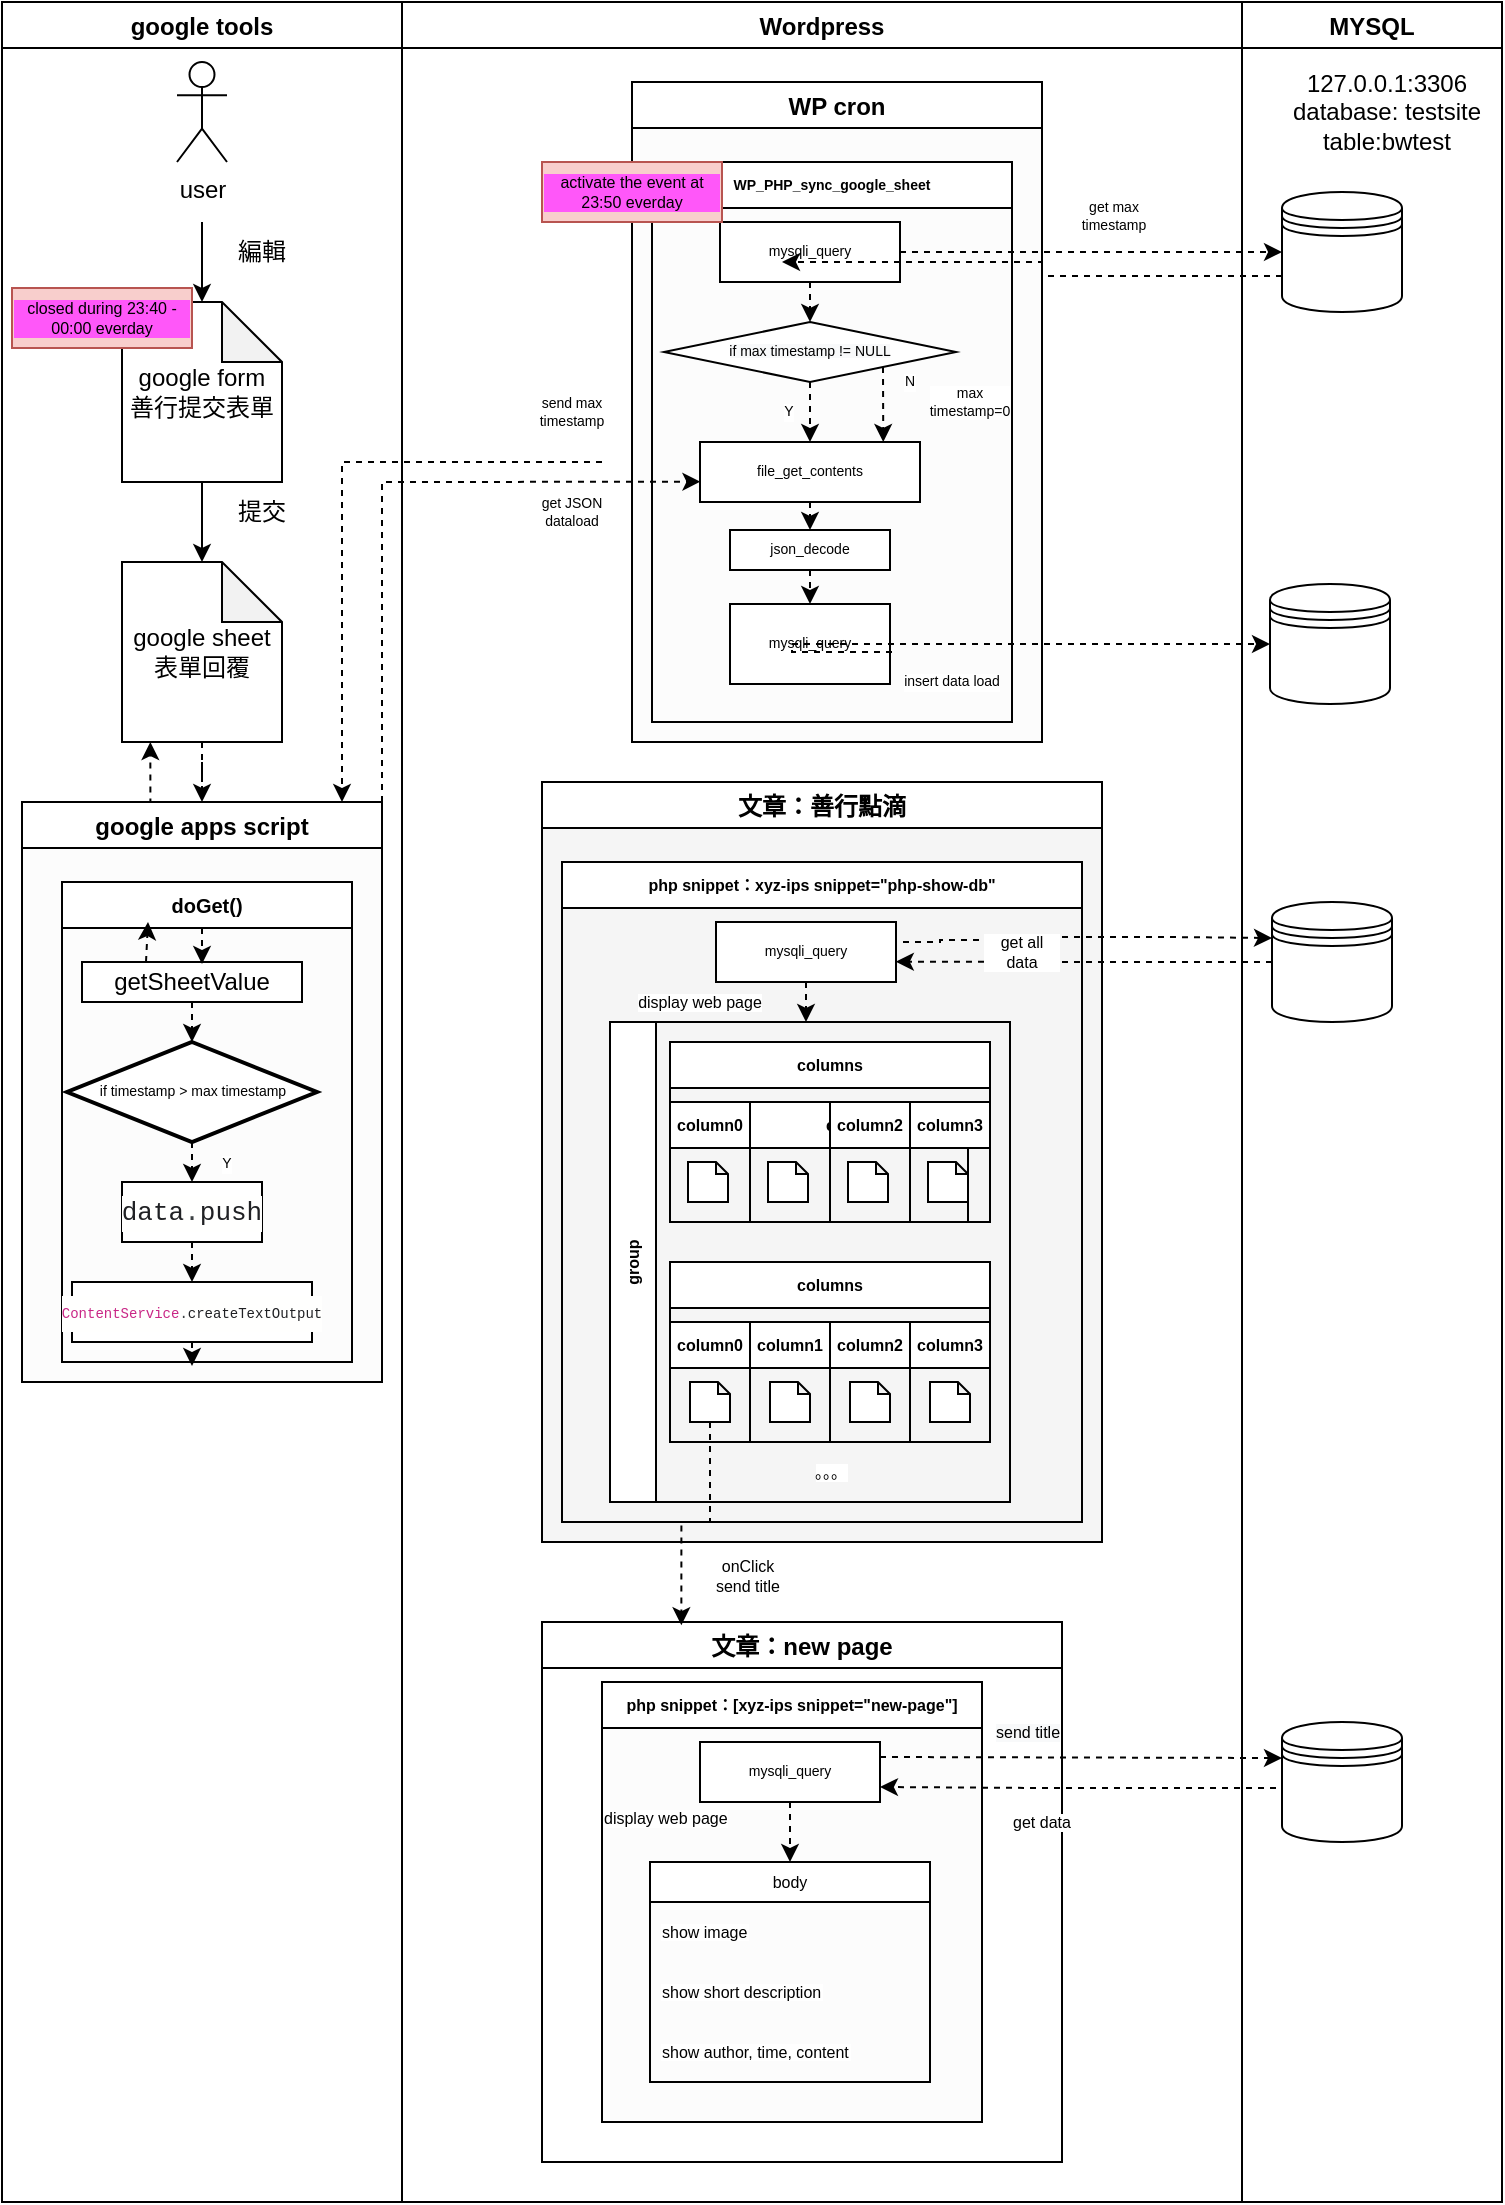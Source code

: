 <mxfile version="20.5.1" type="github">
  <diagram id="prtHgNgQTEPvFCAcTncT" name="Page-1">
    <mxGraphModel dx="1240" dy="746" grid="1" gridSize="10" guides="1" tooltips="1" connect="1" arrows="1" fold="1" page="1" pageScale="1" pageWidth="827" pageHeight="1169" math="0" shadow="0">
      <root>
        <mxCell id="0" />
        <mxCell id="1" parent="0" />
        <mxCell id="6KCu21m0NfsH39WnxG2K-9" value="google tools" style="swimlane;fillColor=none;swimlaneFillColor=none;" parent="1" vertex="1">
          <mxGeometry x="39" y="35" width="200" height="1100" as="geometry" />
        </mxCell>
        <mxCell id="6KCu21m0NfsH39WnxG2K-14" value="user" style="shape=umlActor;verticalLabelPosition=bottom;verticalAlign=top;html=1;outlineConnect=0;" parent="6KCu21m0NfsH39WnxG2K-9" vertex="1">
          <mxGeometry x="87.5" y="30" width="25" height="50" as="geometry" />
        </mxCell>
        <mxCell id="6KCu21m0NfsH39WnxG2K-18" value="google form&lt;br&gt;善行提交表單" style="shape=note;whiteSpace=wrap;html=1;backgroundOutline=1;darkOpacity=0.05;" parent="6KCu21m0NfsH39WnxG2K-9" vertex="1">
          <mxGeometry x="60" y="150" width="80" height="90" as="geometry" />
        </mxCell>
        <mxCell id="6KCu21m0NfsH39WnxG2K-17" value="編輯" style="text;html=1;strokeColor=none;fillColor=none;align=center;verticalAlign=middle;whiteSpace=wrap;rounded=0;" parent="6KCu21m0NfsH39WnxG2K-9" vertex="1">
          <mxGeometry x="100" y="110" width="60" height="30" as="geometry" />
        </mxCell>
        <mxCell id="6KCu21m0NfsH39WnxG2K-20" value="" style="endArrow=classic;html=1;rounded=0;exitX=0.5;exitY=1;exitDx=0;exitDy=0;exitPerimeter=0;" parent="6KCu21m0NfsH39WnxG2K-9" source="6KCu21m0NfsH39WnxG2K-18" edge="1">
          <mxGeometry width="50" height="50" relative="1" as="geometry">
            <mxPoint x="70" y="250" as="sourcePoint" />
            <mxPoint x="100" y="280" as="targetPoint" />
          </mxGeometry>
        </mxCell>
        <mxCell id="6KCu21m0NfsH39WnxG2K-75" style="edgeStyle=orthogonalEdgeStyle;rounded=0;orthogonalLoop=1;jettySize=auto;html=1;exitX=0.5;exitY=1;exitDx=0;exitDy=0;exitPerimeter=0;dashed=1;fontSize=7;" parent="6KCu21m0NfsH39WnxG2K-9" source="6KCu21m0NfsH39WnxG2K-21" target="6KCu21m0NfsH39WnxG2K-23" edge="1">
          <mxGeometry relative="1" as="geometry" />
        </mxCell>
        <mxCell id="6KCu21m0NfsH39WnxG2K-21" value="google sheet&lt;br&gt;表單回覆" style="shape=note;whiteSpace=wrap;html=1;backgroundOutline=1;darkOpacity=0.05;" parent="6KCu21m0NfsH39WnxG2K-9" vertex="1">
          <mxGeometry x="60" y="280" width="80" height="90" as="geometry" />
        </mxCell>
        <mxCell id="6KCu21m0NfsH39WnxG2K-22" value="提交" style="text;html=1;strokeColor=none;fillColor=none;align=center;verticalAlign=middle;whiteSpace=wrap;rounded=0;" parent="6KCu21m0NfsH39WnxG2K-9" vertex="1">
          <mxGeometry x="100" y="240" width="60" height="30" as="geometry" />
        </mxCell>
        <mxCell id="6KCu21m0NfsH39WnxG2K-76" style="edgeStyle=orthogonalEdgeStyle;rounded=0;orthogonalLoop=1;jettySize=auto;html=1;exitX=0.25;exitY=0;exitDx=0;exitDy=0;entryX=0.177;entryY=1;entryDx=0;entryDy=0;entryPerimeter=0;dashed=1;fontSize=7;" parent="6KCu21m0NfsH39WnxG2K-9" source="6KCu21m0NfsH39WnxG2K-23" target="6KCu21m0NfsH39WnxG2K-21" edge="1">
          <mxGeometry relative="1" as="geometry" />
        </mxCell>
        <mxCell id="6KCu21m0NfsH39WnxG2K-23" value="google apps script" style="swimlane;swimlaneFillColor=#FCFCFC;" parent="6KCu21m0NfsH39WnxG2K-9" vertex="1">
          <mxGeometry x="10" y="400" width="180" height="290" as="geometry" />
        </mxCell>
        <mxCell id="6KCu21m0NfsH39WnxG2K-67" value="doGet()" style="swimlane;fontSize=10;" parent="6KCu21m0NfsH39WnxG2K-9" vertex="1">
          <mxGeometry x="30" y="440" width="145" height="240" as="geometry" />
        </mxCell>
        <mxCell id="6KCu21m0NfsH39WnxG2K-96" style="edgeStyle=orthogonalEdgeStyle;rounded=0;orthogonalLoop=1;jettySize=auto;html=1;exitX=0.5;exitY=1;exitDx=0;exitDy=0;entryX=0.5;entryY=0;entryDx=0;entryDy=0;entryPerimeter=0;dashed=1;labelBackgroundColor=#99FFFF;labelBorderColor=#99FFFF;fontSize=7;" parent="6KCu21m0NfsH39WnxG2K-67" source="6KCu21m0NfsH39WnxG2K-69" target="6KCu21m0NfsH39WnxG2K-94" edge="1">
          <mxGeometry relative="1" as="geometry" />
        </mxCell>
        <mxCell id="6KCu21m0NfsH39WnxG2K-69" value="&lt;span style=&quot;color: rgb(0, 0, 0); font-family: Helvetica; font-size: 12px; font-style: normal; font-variant-ligatures: normal; font-variant-caps: normal; font-weight: 400; letter-spacing: normal; orphans: 2; text-align: center; text-indent: 0px; text-transform: none; widows: 2; word-spacing: 0px; -webkit-text-stroke-width: 0px; text-decoration-thickness: initial; text-decoration-style: initial; text-decoration-color: initial; float: none; display: inline !important;&quot;&gt;getSheetValue&lt;/span&gt;" style="rounded=0;whiteSpace=wrap;html=1;fontSize=7;labelBackgroundColor=default;" parent="6KCu21m0NfsH39WnxG2K-67" vertex="1">
          <mxGeometry x="10" y="40" width="110" height="20" as="geometry" />
        </mxCell>
        <mxCell id="6KCu21m0NfsH39WnxG2K-70" style="edgeStyle=orthogonalEdgeStyle;rounded=0;orthogonalLoop=1;jettySize=auto;html=1;exitX=0.5;exitY=1;exitDx=0;exitDy=0;entryX=0.5;entryY=0;entryDx=0;entryDy=0;dashed=1;fontSize=7;" parent="6KCu21m0NfsH39WnxG2K-67" source="6KCu21m0NfsH39WnxG2K-71" target="6KCu21m0NfsH39WnxG2K-72" edge="1">
          <mxGeometry relative="1" as="geometry" />
        </mxCell>
        <mxCell id="6KCu21m0NfsH39WnxG2K-71" value="&lt;div style=&quot;color: rgb(60, 64, 67); background-color: rgb(255, 255, 254); font-family: &amp;quot;Roboto Mono&amp;quot;, Consolas, &amp;quot;Courier New&amp;quot;, monospace; font-size: 13px; line-height: 18px;&quot;&gt;&lt;span style=&quot;color: #202124;&quot;&gt;data&lt;/span&gt;.&lt;span style=&quot;color: #202124;&quot;&gt;push&lt;/span&gt;&lt;/div&gt;" style="rounded=0;whiteSpace=wrap;html=1;fontSize=7;" parent="6KCu21m0NfsH39WnxG2K-67" vertex="1">
          <mxGeometry x="30" y="150" width="70" height="30" as="geometry" />
        </mxCell>
        <mxCell id="6KCu21m0NfsH39WnxG2K-72" value="&lt;div style=&quot;color: rgb(60, 64, 67); background-color: rgb(255, 255, 254); font-family: &amp;quot;Roboto Mono&amp;quot;, Consolas, &amp;quot;Courier New&amp;quot;, monospace; font-size: 7px; line-height: 18px;&quot;&gt;&lt;span style=&quot;color: rgb(201, 39, 134); font-size: 7px;&quot;&gt;ContentService&lt;/span&gt;.&lt;span style=&quot;color: rgb(32, 33, 36); font-size: 7px;&quot;&gt;createTextOutput&lt;/span&gt;&lt;/div&gt;" style="rounded=0;whiteSpace=wrap;html=1;fontSize=4;align=center;" parent="6KCu21m0NfsH39WnxG2K-67" vertex="1">
          <mxGeometry x="5" y="200" width="120" height="30" as="geometry" />
        </mxCell>
        <mxCell id="6KCu21m0NfsH39WnxG2K-89" value="" style="endArrow=classic;html=1;rounded=0;dashed=1;labelBackgroundColor=#99FFFF;labelBorderColor=#99FFFF;fontSize=7;" parent="6KCu21m0NfsH39WnxG2K-67" edge="1">
          <mxGeometry width="50" height="50" relative="1" as="geometry">
            <mxPoint x="42" y="40" as="sourcePoint" />
            <mxPoint x="43" y="20" as="targetPoint" />
          </mxGeometry>
        </mxCell>
        <mxCell id="6KCu21m0NfsH39WnxG2K-95" style="edgeStyle=orthogonalEdgeStyle;rounded=0;orthogonalLoop=1;jettySize=auto;html=1;exitX=0.5;exitY=1;exitDx=0;exitDy=0;exitPerimeter=0;entryX=0.5;entryY=0;entryDx=0;entryDy=0;dashed=1;labelBackgroundColor=#99FFFF;labelBorderColor=#99FFFF;fontSize=7;" parent="6KCu21m0NfsH39WnxG2K-67" source="6KCu21m0NfsH39WnxG2K-94" target="6KCu21m0NfsH39WnxG2K-71" edge="1">
          <mxGeometry relative="1" as="geometry" />
        </mxCell>
        <mxCell id="6KCu21m0NfsH39WnxG2K-94" value="&lt;span style=&quot;background-color: rgb(255, 255, 255);&quot;&gt;if timestamp &amp;gt; max timestamp&lt;/span&gt;" style="strokeWidth=2;html=1;shape=mxgraph.flowchart.decision;whiteSpace=wrap;labelBackgroundColor=none;labelBorderColor=none;fontSize=7;" parent="6KCu21m0NfsH39WnxG2K-67" vertex="1">
          <mxGeometry x="2.5" y="80" width="125" height="50" as="geometry" />
        </mxCell>
        <mxCell id="6KCu21m0NfsH39WnxG2K-97" value="Y" style="text;html=1;strokeColor=none;fillColor=none;align=center;verticalAlign=middle;whiteSpace=wrap;rounded=0;labelBackgroundColor=#FFFFFF;labelBorderColor=none;fontSize=7;" parent="6KCu21m0NfsH39WnxG2K-67" vertex="1">
          <mxGeometry x="69" y="136" width="27" height="10" as="geometry" />
        </mxCell>
        <mxCell id="6KCu21m0NfsH39WnxG2K-217" value="closed during 23:40 - 00:00 everday" style="text;html=1;strokeColor=#b85450;fillColor=#f8cecc;align=center;verticalAlign=middle;whiteSpace=wrap;rounded=0;labelBackgroundColor=#FF57F9;labelBorderColor=none;fontSize=8;" parent="6KCu21m0NfsH39WnxG2K-9" vertex="1">
          <mxGeometry x="5" y="143" width="90" height="30" as="geometry" />
        </mxCell>
        <mxCell id="6KCu21m0NfsH39WnxG2K-11" value="Wordpress" style="swimlane;swimlaneFillColor=none;fillColor=default;" parent="1" vertex="1">
          <mxGeometry x="239" y="35" width="420" height="1100" as="geometry" />
        </mxCell>
        <mxCell id="Af1cTzgPKv_NFU-ac4rc-2" value="文章：new page" style="swimlane;labelBackgroundColor=none;labelBorderColor=none;strokeColor=default;fontSize=12;fillColor=default;startSize=23;" vertex="1" parent="6KCu21m0NfsH39WnxG2K-11">
          <mxGeometry x="70" y="810" width="260" height="270" as="geometry" />
        </mxCell>
        <mxCell id="6KCu21m0NfsH39WnxG2K-36" value="WP cron" style="swimlane;swimlaneFillColor=#FCFCFC;" parent="6KCu21m0NfsH39WnxG2K-11" vertex="1">
          <mxGeometry x="115" y="40" width="205" height="330" as="geometry" />
        </mxCell>
        <mxCell id="6KCu21m0NfsH39WnxG2K-41" value="WP_PHP_sync_google_sheet" style="swimlane;fontSize=7;" parent="6KCu21m0NfsH39WnxG2K-36" vertex="1">
          <mxGeometry x="10" y="40" width="180" height="280" as="geometry" />
        </mxCell>
        <mxCell id="6KCu21m0NfsH39WnxG2K-140" style="edgeStyle=orthogonalEdgeStyle;rounded=0;orthogonalLoop=1;jettySize=auto;html=1;exitX=0.5;exitY=1;exitDx=0;exitDy=0;entryX=0.5;entryY=0;entryDx=0;entryDy=0;dashed=1;labelBackgroundColor=#99FFFF;labelBorderColor=#99FFFF;fontSize=7;" parent="6KCu21m0NfsH39WnxG2K-41" source="6KCu21m0NfsH39WnxG2K-84" target="6KCu21m0NfsH39WnxG2K-117" edge="1">
          <mxGeometry relative="1" as="geometry" />
        </mxCell>
        <mxCell id="6KCu21m0NfsH39WnxG2K-84" value="&lt;span style=&quot;font-size: 7px;&quot;&gt;mysqli_query&lt;/span&gt;" style="rounded=0;whiteSpace=wrap;html=1;fontSize=7;" parent="6KCu21m0NfsH39WnxG2K-41" vertex="1">
          <mxGeometry x="34" y="30" width="90" height="30" as="geometry" />
        </mxCell>
        <mxCell id="6KCu21m0NfsH39WnxG2K-144" style="edgeStyle=orthogonalEdgeStyle;rounded=0;orthogonalLoop=1;jettySize=auto;html=1;exitX=0.5;exitY=1;exitDx=0;exitDy=0;entryX=0.5;entryY=0;entryDx=0;entryDy=0;dashed=1;labelBackgroundColor=#99FFFF;labelBorderColor=#99FFFF;fontSize=7;" parent="6KCu21m0NfsH39WnxG2K-41" source="6KCu21m0NfsH39WnxG2K-85" target="6KCu21m0NfsH39WnxG2K-106" edge="1">
          <mxGeometry relative="1" as="geometry" />
        </mxCell>
        <mxCell id="6KCu21m0NfsH39WnxG2K-85" value="&lt;span style=&quot;font-size: 7px;&quot;&gt;file_get_contents&lt;/span&gt;" style="rounded=0;whiteSpace=wrap;html=1;fontSize=7;" parent="6KCu21m0NfsH39WnxG2K-41" vertex="1">
          <mxGeometry x="24" y="140" width="110" height="30" as="geometry" />
        </mxCell>
        <mxCell id="6KCu21m0NfsH39WnxG2K-138" style="edgeStyle=orthogonalEdgeStyle;rounded=0;orthogonalLoop=1;jettySize=auto;html=1;exitX=0.5;exitY=1;exitDx=0;exitDy=0;entryX=0.5;entryY=0;entryDx=0;entryDy=0;dashed=1;labelBackgroundColor=#99FFFF;labelBorderColor=#99FFFF;fontSize=7;" parent="6KCu21m0NfsH39WnxG2K-41" source="6KCu21m0NfsH39WnxG2K-106" target="6KCu21m0NfsH39WnxG2K-108" edge="1">
          <mxGeometry relative="1" as="geometry" />
        </mxCell>
        <mxCell id="6KCu21m0NfsH39WnxG2K-106" value="json_decode" style="rounded=0;whiteSpace=wrap;html=1;labelBackgroundColor=#FFFFFF;labelBorderColor=none;fontSize=7;" parent="6KCu21m0NfsH39WnxG2K-41" vertex="1">
          <mxGeometry x="39" y="184" width="80" height="20" as="geometry" />
        </mxCell>
        <mxCell id="6KCu21m0NfsH39WnxG2K-108" value="mysqli_query" style="rounded=0;whiteSpace=wrap;html=1;labelBackgroundColor=#FFFFFF;labelBorderColor=none;fontSize=7;" parent="6KCu21m0NfsH39WnxG2K-41" vertex="1">
          <mxGeometry x="39" y="221" width="80" height="40" as="geometry" />
        </mxCell>
        <mxCell id="6KCu21m0NfsH39WnxG2K-123" style="edgeStyle=orthogonalEdgeStyle;rounded=0;orthogonalLoop=1;jettySize=auto;html=1;exitX=0.5;exitY=1;exitDx=0;exitDy=0;entryX=0.5;entryY=0;entryDx=0;entryDy=0;dashed=1;labelBackgroundColor=#99FFFF;labelBorderColor=#99FFFF;fontSize=7;" parent="6KCu21m0NfsH39WnxG2K-41" source="6KCu21m0NfsH39WnxG2K-117" target="6KCu21m0NfsH39WnxG2K-85" edge="1">
          <mxGeometry relative="1" as="geometry" />
        </mxCell>
        <mxCell id="6KCu21m0NfsH39WnxG2K-125" style="edgeStyle=orthogonalEdgeStyle;rounded=0;orthogonalLoop=1;jettySize=auto;html=1;exitX=1;exitY=1;exitDx=0;exitDy=0;entryX=0.833;entryY=0;entryDx=0;entryDy=0;entryPerimeter=0;dashed=1;labelBackgroundColor=#99FFFF;labelBorderColor=#99FFFF;fontSize=7;" parent="6KCu21m0NfsH39WnxG2K-41" source="6KCu21m0NfsH39WnxG2K-117" target="6KCu21m0NfsH39WnxG2K-85" edge="1">
          <mxGeometry relative="1" as="geometry" />
        </mxCell>
        <mxCell id="6KCu21m0NfsH39WnxG2K-117" value="&lt;span style=&quot;background-color: rgb(248, 249, 250);&quot;&gt;if max timestamp != NULL&lt;/span&gt;" style="rhombus;whiteSpace=wrap;html=1;labelBackgroundColor=#FFFFFF;labelBorderColor=none;fontSize=7;" parent="6KCu21m0NfsH39WnxG2K-41" vertex="1">
          <mxGeometry x="6" y="80" width="146" height="30" as="geometry" />
        </mxCell>
        <mxCell id="6KCu21m0NfsH39WnxG2K-124" value="Y" style="text;html=1;strokeColor=none;fillColor=none;align=center;verticalAlign=middle;whiteSpace=wrap;rounded=0;labelBackgroundColor=#FFFFFF;labelBorderColor=none;fontSize=7;" parent="6KCu21m0NfsH39WnxG2K-41" vertex="1">
          <mxGeometry x="50" y="120" width="37" height="10" as="geometry" />
        </mxCell>
        <mxCell id="6KCu21m0NfsH39WnxG2K-127" value="max timestamp=0" style="text;html=1;strokeColor=none;fillColor=none;align=center;verticalAlign=middle;whiteSpace=wrap;rounded=0;labelBackgroundColor=#FFFFFF;labelBorderColor=none;fontSize=7;" parent="6KCu21m0NfsH39WnxG2K-41" vertex="1">
          <mxGeometry x="144" y="120" width="30" as="geometry" />
        </mxCell>
        <mxCell id="6KCu21m0NfsH39WnxG2K-137" value="insert data load" style="text;html=1;strokeColor=none;fillColor=none;align=center;verticalAlign=middle;whiteSpace=wrap;rounded=0;labelBackgroundColor=#FFFFFF;labelBorderColor=none;fontSize=7;" parent="6KCu21m0NfsH39WnxG2K-41" vertex="1">
          <mxGeometry x="120" y="245" width="60" height="30" as="geometry" />
        </mxCell>
        <mxCell id="6KCu21m0NfsH39WnxG2K-93" value="send max timestamp" style="text;html=1;strokeColor=none;fillColor=none;align=center;verticalAlign=middle;whiteSpace=wrap;rounded=0;labelBackgroundColor=none;labelBorderColor=none;fontSize=7;" parent="6KCu21m0NfsH39WnxG2K-11" vertex="1">
          <mxGeometry x="55" y="190" width="60" height="30" as="geometry" />
        </mxCell>
        <mxCell id="6KCu21m0NfsH39WnxG2K-105" value="get JSON dataload" style="text;html=1;strokeColor=none;fillColor=none;align=center;verticalAlign=middle;whiteSpace=wrap;rounded=0;labelBackgroundColor=none;labelBorderColor=none;fontSize=7;" parent="6KCu21m0NfsH39WnxG2K-11" vertex="1">
          <mxGeometry x="55" y="240" width="60" height="30" as="geometry" />
        </mxCell>
        <mxCell id="6KCu21m0NfsH39WnxG2K-116" value="get max timestamp" style="text;html=1;strokeColor=none;fillColor=none;align=center;verticalAlign=middle;whiteSpace=wrap;rounded=0;labelBackgroundColor=#FFFFFF;labelBorderColor=none;fontSize=7;" parent="6KCu21m0NfsH39WnxG2K-11" vertex="1">
          <mxGeometry x="326" y="92" width="60" height="30" as="geometry" />
        </mxCell>
        <mxCell id="6KCu21m0NfsH39WnxG2K-92" value="" style="endArrow=classic;html=1;rounded=0;dashed=1;labelBackgroundColor=#99FFFF;labelBorderColor=#99FFFF;fontSize=7;entryX=0.002;entryY=0.662;entryDx=0;entryDy=0;entryPerimeter=0;" parent="6KCu21m0NfsH39WnxG2K-11" target="6KCu21m0NfsH39WnxG2K-85" edge="1">
          <mxGeometry width="50" height="50" relative="1" as="geometry">
            <mxPoint x="-10" y="400" as="sourcePoint" />
            <mxPoint x="98" y="280" as="targetPoint" />
            <Array as="points">
              <mxPoint x="-10" y="240" />
            </Array>
          </mxGeometry>
        </mxCell>
        <mxCell id="6KCu21m0NfsH39WnxG2K-145" value="文章：善行點滴" style="swimlane;labelBackgroundColor=#FFFFFF;labelBorderColor=none;fontSize=12;swimlaneFillColor=#F5F5F5;" parent="6KCu21m0NfsH39WnxG2K-11" vertex="1">
          <mxGeometry x="70" y="390" width="280" height="380" as="geometry" />
        </mxCell>
        <mxCell id="6KCu21m0NfsH39WnxG2K-146" value="php snippet：xyz-ips snippet=&quot;php-show-db&quot;" style="swimlane;labelBackgroundColor=#FFFFFF;labelBorderColor=none;fontSize=8;" parent="6KCu21m0NfsH39WnxG2K-145" vertex="1">
          <mxGeometry x="10" y="40" width="260" height="330" as="geometry" />
        </mxCell>
        <mxCell id="6KCu21m0NfsH39WnxG2K-196" value="" style="edgeStyle=orthogonalEdgeStyle;rounded=0;orthogonalLoop=1;jettySize=auto;html=1;dashed=1;labelBackgroundColor=#99FFFF;labelBorderColor=#99FFFF;fontSize=8;" parent="6KCu21m0NfsH39WnxG2K-146" source="6KCu21m0NfsH39WnxG2K-148" edge="1">
          <mxGeometry relative="1" as="geometry">
            <mxPoint x="122" y="80" as="targetPoint" />
          </mxGeometry>
        </mxCell>
        <mxCell id="6KCu21m0NfsH39WnxG2K-148" value="&lt;span style=&quot;font-size: 7px;&quot;&gt;mysqli_query&lt;/span&gt;" style="rounded=0;whiteSpace=wrap;html=1;fontSize=7;" parent="6KCu21m0NfsH39WnxG2K-146" vertex="1">
          <mxGeometry x="77" y="30" width="90" height="30" as="geometry" />
        </mxCell>
        <mxCell id="6KCu21m0NfsH39WnxG2K-161" value="column0" style="swimlane;labelBackgroundColor=#FFFFFF;labelBorderColor=none;fontSize=8;" parent="6KCu21m0NfsH39WnxG2K-146" vertex="1">
          <mxGeometry x="54" y="120" width="40" height="60" as="geometry" />
        </mxCell>
        <mxCell id="6KCu21m0NfsH39WnxG2K-165" value="columns" style="swimlane;labelBackgroundColor=#FFFFFF;labelBorderColor=none;fontSize=8;" parent="6KCu21m0NfsH39WnxG2K-146" vertex="1">
          <mxGeometry x="54" y="90" width="160" height="90" as="geometry" />
        </mxCell>
        <mxCell id="6KCu21m0NfsH39WnxG2K-174" value="group" style="swimlane;horizontal=0;labelBackgroundColor=#FFFFFF;labelBorderColor=none;fontSize=8;" parent="6KCu21m0NfsH39WnxG2K-146" vertex="1">
          <mxGeometry x="24" y="80" width="200" height="240" as="geometry" />
        </mxCell>
        <mxCell id="6KCu21m0NfsH39WnxG2K-175" value="。。。" style="text;html=1;strokeColor=none;fillColor=none;align=center;verticalAlign=middle;whiteSpace=wrap;rounded=0;labelBackgroundColor=#FFFFFF;labelBorderColor=none;fontSize=8;" parent="6KCu21m0NfsH39WnxG2K-174" vertex="1">
          <mxGeometry x="87.5" y="210" width="45" height="30" as="geometry" />
        </mxCell>
        <mxCell id="6KCu21m0NfsH39WnxG2K-162" value="column1" style="swimlane;labelBackgroundColor=#FFFFFF;labelBorderColor=none;fontSize=8;" parent="6KCu21m0NfsH39WnxG2K-174" vertex="1">
          <mxGeometry x="70" y="40" width="109" height="60" as="geometry" />
        </mxCell>
        <mxCell id="6KCu21m0NfsH39WnxG2K-191" value="" style="shape=note;whiteSpace=wrap;html=1;backgroundOutline=1;darkOpacity=0.05;labelBackgroundColor=#FFFFFF;labelBorderColor=none;fontSize=8;size=6;" parent="6KCu21m0NfsH39WnxG2K-162" vertex="1">
          <mxGeometry x="-31" y="30" width="20" height="20" as="geometry" />
        </mxCell>
        <mxCell id="6KCu21m0NfsH39WnxG2K-192" value="" style="shape=note;whiteSpace=wrap;html=1;backgroundOutline=1;darkOpacity=0.05;labelBackgroundColor=#FFFFFF;labelBorderColor=none;fontSize=8;size=6;" parent="6KCu21m0NfsH39WnxG2K-162" vertex="1">
          <mxGeometry x="9" y="30" width="20" height="20" as="geometry" />
        </mxCell>
        <mxCell id="6KCu21m0NfsH39WnxG2K-193" value="" style="shape=note;whiteSpace=wrap;html=1;backgroundOutline=1;darkOpacity=0.05;labelBackgroundColor=#FFFFFF;labelBorderColor=none;fontSize=8;size=6;" parent="6KCu21m0NfsH39WnxG2K-162" vertex="1">
          <mxGeometry x="49" y="30" width="20" height="20" as="geometry" />
        </mxCell>
        <mxCell id="6KCu21m0NfsH39WnxG2K-194" value="" style="shape=note;whiteSpace=wrap;html=1;backgroundOutline=1;darkOpacity=0.05;labelBackgroundColor=#FFFFFF;labelBorderColor=none;fontSize=8;size=6;" parent="6KCu21m0NfsH39WnxG2K-162" vertex="1">
          <mxGeometry x="89" y="30" width="20" height="20" as="geometry" />
        </mxCell>
        <mxCell id="6KCu21m0NfsH39WnxG2K-163" value="column2" style="swimlane;labelBackgroundColor=#FFFFFF;labelBorderColor=none;fontSize=8;" parent="6KCu21m0NfsH39WnxG2K-174" vertex="1">
          <mxGeometry x="110" y="40" width="40" height="60" as="geometry" />
        </mxCell>
        <mxCell id="6KCu21m0NfsH39WnxG2K-164" value="column3" style="swimlane;labelBackgroundColor=#FFFFFF;labelBorderColor=none;fontSize=8;" parent="6KCu21m0NfsH39WnxG2K-174" vertex="1">
          <mxGeometry x="150" y="40" width="40" height="60" as="geometry" />
        </mxCell>
        <mxCell id="6KCu21m0NfsH39WnxG2K-176" value="column0" style="swimlane;labelBackgroundColor=#FFFFFF;labelBorderColor=none;fontSize=8;" parent="6KCu21m0NfsH39WnxG2K-174" vertex="1">
          <mxGeometry x="30" y="150" width="40" height="60" as="geometry" />
        </mxCell>
        <mxCell id="6KCu21m0NfsH39WnxG2K-177" value="columns" style="swimlane;labelBackgroundColor=#FFFFFF;labelBorderColor=none;fontSize=8;" parent="6KCu21m0NfsH39WnxG2K-174" vertex="1">
          <mxGeometry x="30" y="120" width="160" height="90" as="geometry" />
        </mxCell>
        <mxCell id="6KCu21m0NfsH39WnxG2K-190" value="" style="shape=note;whiteSpace=wrap;html=1;backgroundOutline=1;darkOpacity=0.05;labelBackgroundColor=#FFFFFF;labelBorderColor=none;fontSize=8;size=6;" parent="6KCu21m0NfsH39WnxG2K-177" vertex="1">
          <mxGeometry x="10" y="60" width="20" height="20" as="geometry" />
        </mxCell>
        <mxCell id="6KCu21m0NfsH39WnxG2K-178" value="column1" style="swimlane;labelBackgroundColor=#FFFFFF;labelBorderColor=none;fontSize=8;" parent="6KCu21m0NfsH39WnxG2K-174" vertex="1">
          <mxGeometry x="70" y="150" width="40" height="60" as="geometry" />
        </mxCell>
        <mxCell id="6KCu21m0NfsH39WnxG2K-189" value="" style="shape=note;whiteSpace=wrap;html=1;backgroundOutline=1;darkOpacity=0.05;labelBackgroundColor=#FFFFFF;labelBorderColor=none;fontSize=8;size=6;" parent="6KCu21m0NfsH39WnxG2K-178" vertex="1">
          <mxGeometry x="10" y="30" width="20" height="20" as="geometry" />
        </mxCell>
        <mxCell id="6KCu21m0NfsH39WnxG2K-179" value="column2" style="swimlane;labelBackgroundColor=#FFFFFF;labelBorderColor=none;fontSize=8;" parent="6KCu21m0NfsH39WnxG2K-174" vertex="1">
          <mxGeometry x="110" y="150" width="40" height="60" as="geometry" />
        </mxCell>
        <mxCell id="6KCu21m0NfsH39WnxG2K-188" value="" style="shape=note;whiteSpace=wrap;html=1;backgroundOutline=1;darkOpacity=0.05;labelBackgroundColor=#FFFFFF;labelBorderColor=none;fontSize=8;size=6;" parent="6KCu21m0NfsH39WnxG2K-179" vertex="1">
          <mxGeometry x="10" y="30" width="20" height="20" as="geometry" />
        </mxCell>
        <mxCell id="6KCu21m0NfsH39WnxG2K-180" value="column3" style="swimlane;labelBackgroundColor=#FFFFFF;labelBorderColor=none;fontSize=8;" parent="6KCu21m0NfsH39WnxG2K-174" vertex="1">
          <mxGeometry x="150" y="150" width="40" height="60" as="geometry" />
        </mxCell>
        <mxCell id="6KCu21m0NfsH39WnxG2K-182" value="" style="shape=note;whiteSpace=wrap;html=1;backgroundOutline=1;darkOpacity=0.05;labelBackgroundColor=#FFFFFF;labelBorderColor=none;fontSize=8;size=6;" parent="6KCu21m0NfsH39WnxG2K-146" vertex="1">
          <mxGeometry x="184" y="260" width="20" height="20" as="geometry" />
        </mxCell>
        <mxCell id="6KCu21m0NfsH39WnxG2K-197" value="display web page" style="text;html=1;strokeColor=none;fillColor=none;align=center;verticalAlign=middle;whiteSpace=wrap;rounded=0;labelBackgroundColor=#FFFFFF;labelBorderColor=none;fontSize=8;" parent="6KCu21m0NfsH39WnxG2K-146" vertex="1">
          <mxGeometry x="14" y="64.5" width="110" height="10" as="geometry" />
        </mxCell>
        <mxCell id="6KCu21m0NfsH39WnxG2K-198" value="php snippet：[xyz-ips snippet=&quot;new-page&quot;]" style="swimlane;labelBackgroundColor=#FFFFFF;labelBorderColor=none;fontSize=8;swimlaneFillColor=#FCFCFC;startSize=23;" parent="6KCu21m0NfsH39WnxG2K-11" vertex="1">
          <mxGeometry x="100" y="840" width="190" height="220" as="geometry" />
        </mxCell>
        <mxCell id="6KCu21m0NfsH39WnxG2K-214" style="edgeStyle=orthogonalEdgeStyle;rounded=0;orthogonalLoop=1;jettySize=auto;html=1;exitX=0.5;exitY=1;exitDx=0;exitDy=0;entryX=0.5;entryY=0;entryDx=0;entryDy=0;dashed=1;labelBackgroundColor=#99FFFF;labelBorderColor=#99FFFF;fontSize=8;" parent="6KCu21m0NfsH39WnxG2K-198" source="6KCu21m0NfsH39WnxG2K-204" target="6KCu21m0NfsH39WnxG2K-209" edge="1">
          <mxGeometry relative="1" as="geometry" />
        </mxCell>
        <mxCell id="6KCu21m0NfsH39WnxG2K-204" value="&lt;span style=&quot;font-size: 7px;&quot;&gt;mysqli_query&lt;/span&gt;" style="rounded=0;whiteSpace=wrap;html=1;fontSize=7;" parent="6KCu21m0NfsH39WnxG2K-198" vertex="1">
          <mxGeometry x="49" y="30" width="90" height="30" as="geometry" />
        </mxCell>
        <mxCell id="6KCu21m0NfsH39WnxG2K-209" value="body" style="swimlane;fontStyle=0;childLayout=stackLayout;horizontal=1;startSize=20;horizontalStack=0;resizeParent=1;resizeParentMax=0;resizeLast=0;collapsible=1;marginBottom=0;labelBackgroundColor=#FFFFFF;labelBorderColor=none;fontSize=8;" parent="6KCu21m0NfsH39WnxG2K-198" vertex="1">
          <mxGeometry x="24" y="90" width="140" height="110" as="geometry" />
        </mxCell>
        <mxCell id="6KCu21m0NfsH39WnxG2K-210" value="show image" style="text;strokeColor=none;fillColor=none;align=left;verticalAlign=middle;spacingLeft=4;spacingRight=4;overflow=hidden;points=[[0,0.5],[1,0.5]];portConstraint=eastwest;rotatable=0;labelBackgroundColor=#FFFFFF;labelBorderColor=none;fontSize=8;" parent="6KCu21m0NfsH39WnxG2K-209" vertex="1">
          <mxGeometry y="20" width="140" height="30" as="geometry" />
        </mxCell>
        <mxCell id="6KCu21m0NfsH39WnxG2K-211" value="show short description" style="text;strokeColor=none;fillColor=none;align=left;verticalAlign=middle;spacingLeft=4;spacingRight=4;overflow=hidden;points=[[0,0.5],[1,0.5]];portConstraint=eastwest;rotatable=0;labelBackgroundColor=#FFFFFF;labelBorderColor=none;fontSize=8;" parent="6KCu21m0NfsH39WnxG2K-209" vertex="1">
          <mxGeometry y="50" width="140" height="30" as="geometry" />
        </mxCell>
        <mxCell id="6KCu21m0NfsH39WnxG2K-212" value="show author, time, content" style="text;strokeColor=none;fillColor=none;align=left;verticalAlign=middle;spacingLeft=4;spacingRight=4;overflow=hidden;points=[[0,0.5],[1,0.5]];portConstraint=eastwest;rotatable=0;labelBackgroundColor=#FFFFFF;labelBorderColor=none;fontSize=8;" parent="6KCu21m0NfsH39WnxG2K-209" vertex="1">
          <mxGeometry y="80" width="140" height="30" as="geometry" />
        </mxCell>
        <mxCell id="6KCu21m0NfsH39WnxG2K-215" value="&lt;span style=&quot;color: rgb(0, 0, 0); font-family: Helvetica; font-size: 8px; font-style: normal; font-variant-ligatures: normal; font-variant-caps: normal; font-weight: 400; letter-spacing: normal; orphans: 2; text-align: center; text-indent: 0px; text-transform: none; widows: 2; word-spacing: 0px; -webkit-text-stroke-width: 0px; background-color: rgb(255, 255, 255); text-decoration-thickness: initial; text-decoration-style: initial; text-decoration-color: initial; float: none; display: inline !important;&quot;&gt;display web page&lt;/span&gt;" style="text;whiteSpace=wrap;html=1;fontSize=8;" parent="6KCu21m0NfsH39WnxG2K-198" vertex="1">
          <mxGeometry x="-1" y="57" width="100" height="20" as="geometry" />
        </mxCell>
        <mxCell id="6KCu21m0NfsH39WnxG2K-207" value="&lt;span style=&quot;color: rgb(0, 0, 0); font-family: Helvetica; font-size: 8px; font-style: normal; font-variant-ligatures: normal; font-variant-caps: normal; font-weight: 400; letter-spacing: normal; orphans: 2; text-align: center; text-indent: 0px; text-transform: none; widows: 2; word-spacing: 0px; -webkit-text-stroke-width: 0px; background-color: rgb(248, 249, 250); text-decoration-thickness: initial; text-decoration-style: initial; text-decoration-color: initial; float: none; display: inline !important;&quot;&gt;send title&lt;/span&gt;" style="text;whiteSpace=wrap;html=1;fontSize=8;" parent="6KCu21m0NfsH39WnxG2K-11" vertex="1">
          <mxGeometry x="295" y="854" width="70" height="20" as="geometry" />
        </mxCell>
        <mxCell id="6KCu21m0NfsH39WnxG2K-208" value="get data" style="text;html=1;strokeColor=none;fillColor=none;align=center;verticalAlign=middle;whiteSpace=wrap;rounded=0;labelBackgroundColor=#FFFFFF;labelBorderColor=none;fontSize=8;" parent="6KCu21m0NfsH39WnxG2K-11" vertex="1">
          <mxGeometry x="295" y="900" width="50" height="20" as="geometry" />
        </mxCell>
        <mxCell id="6KCu21m0NfsH39WnxG2K-220" value="activate the event at 23:50 everday" style="text;html=1;strokeColor=#b85450;fillColor=#f8cecc;align=center;verticalAlign=middle;whiteSpace=wrap;rounded=0;labelBackgroundColor=#FF57F9;labelBorderColor=none;fontSize=8;" parent="6KCu21m0NfsH39WnxG2K-11" vertex="1">
          <mxGeometry x="70" y="80" width="90" height="30" as="geometry" />
        </mxCell>
        <mxCell id="6KCu21m0NfsH39WnxG2K-200" value="onClick&lt;br&gt;send title" style="text;html=1;strokeColor=none;fillColor=none;align=center;verticalAlign=middle;whiteSpace=wrap;rounded=0;labelBackgroundColor=#FFFFFF;labelBorderColor=none;fontSize=8;" parent="6KCu21m0NfsH39WnxG2K-11" vertex="1">
          <mxGeometry x="143" y="772" width="60" height="30" as="geometry" />
        </mxCell>
        <mxCell id="Af1cTzgPKv_NFU-ac4rc-3" style="edgeStyle=orthogonalEdgeStyle;rounded=0;orthogonalLoop=1;jettySize=auto;html=1;exitX=0.5;exitY=1;exitDx=0;exitDy=0;exitPerimeter=0;entryX=0.268;entryY=0.006;entryDx=0;entryDy=0;entryPerimeter=0;dashed=1;labelBackgroundColor=#99FFFF;labelBorderColor=#99FFFF;fontSize=8;" edge="1" parent="6KCu21m0NfsH39WnxG2K-11" source="6KCu21m0NfsH39WnxG2K-190" target="Af1cTzgPKv_NFU-ac4rc-2">
          <mxGeometry relative="1" as="geometry" />
        </mxCell>
        <mxCell id="6KCu21m0NfsH39WnxG2K-12" value="MYSQL" style="swimlane;" parent="1" vertex="1">
          <mxGeometry x="659" y="35" width="130" height="1100" as="geometry" />
        </mxCell>
        <mxCell id="6KCu21m0NfsH39WnxG2K-107" value="" style="shape=datastore;whiteSpace=wrap;html=1;labelBackgroundColor=#FFFFFF;labelBorderColor=none;fontSize=7;" parent="6KCu21m0NfsH39WnxG2K-12" vertex="1">
          <mxGeometry x="20" y="95" width="60" height="60" as="geometry" />
        </mxCell>
        <mxCell id="6KCu21m0NfsH39WnxG2K-132" value="" style="shape=datastore;whiteSpace=wrap;html=1;labelBackgroundColor=#FFFFFF;labelBorderColor=none;fontSize=7;" parent="6KCu21m0NfsH39WnxG2K-12" vertex="1">
          <mxGeometry x="14" y="291" width="60" height="60" as="geometry" />
        </mxCell>
        <mxCell id="6KCu21m0NfsH39WnxG2K-147" value="" style="shape=datastore;whiteSpace=wrap;html=1;labelBackgroundColor=#FFFFFF;labelBorderColor=none;fontSize=8;" parent="6KCu21m0NfsH39WnxG2K-12" vertex="1">
          <mxGeometry x="15" y="450" width="60" height="60" as="geometry" />
        </mxCell>
        <mxCell id="6KCu21m0NfsH39WnxG2K-202" value="" style="shape=datastore;whiteSpace=wrap;html=1;labelBackgroundColor=#FFFFFF;labelBorderColor=none;fontSize=8;" parent="6KCu21m0NfsH39WnxG2K-12" vertex="1">
          <mxGeometry x="20" y="860" width="60" height="60" as="geometry" />
        </mxCell>
        <mxCell id="Af1cTzgPKv_NFU-ac4rc-6" value="127.0.0.1:3306&lt;br&gt;database: testsite&lt;br&gt;table:bwtest" style="text;html=1;strokeColor=none;fillColor=none;align=center;verticalAlign=middle;whiteSpace=wrap;rounded=0;labelBackgroundColor=none;labelBorderColor=none;fontSize=12;" vertex="1" parent="6KCu21m0NfsH39WnxG2K-12">
          <mxGeometry x="15" y="40" width="115" height="30" as="geometry" />
        </mxCell>
        <mxCell id="6KCu21m0NfsH39WnxG2K-16" value="" style="endArrow=classic;html=1;rounded=0;" parent="1" edge="1">
          <mxGeometry width="50" height="50" relative="1" as="geometry">
            <mxPoint x="139" y="145" as="sourcePoint" />
            <mxPoint x="139" y="185" as="targetPoint" />
          </mxGeometry>
        </mxCell>
        <mxCell id="6KCu21m0NfsH39WnxG2K-60" style="edgeStyle=orthogonalEdgeStyle;rounded=0;orthogonalLoop=1;jettySize=auto;html=1;dashed=1;fontSize=7;" parent="1" edge="1">
          <mxGeometry relative="1" as="geometry">
            <mxPoint x="339" y="265" as="sourcePoint" />
            <mxPoint x="209" y="435" as="targetPoint" />
            <Array as="points">
              <mxPoint x="339" y="265" />
              <mxPoint x="209" y="265" />
            </Array>
          </mxGeometry>
        </mxCell>
        <mxCell id="6KCu21m0NfsH39WnxG2K-90" value="" style="endArrow=classic;html=1;rounded=0;dashed=1;labelBackgroundColor=#99FFFF;labelBorderColor=#99FFFF;fontSize=7;" parent="1" edge="1">
          <mxGeometry width="50" height="50" relative="1" as="geometry">
            <mxPoint x="139" y="498" as="sourcePoint" />
            <mxPoint x="139" y="516" as="targetPoint" />
          </mxGeometry>
        </mxCell>
        <mxCell id="6KCu21m0NfsH39WnxG2K-104" value="" style="endArrow=classic;html=1;rounded=0;dashed=1;labelBackgroundColor=#99FFFF;labelBorderColor=#99FFFF;fontSize=7;exitX=0.5;exitY=1;exitDx=0;exitDy=0;" parent="1" source="6KCu21m0NfsH39WnxG2K-72" edge="1">
          <mxGeometry width="50" height="50" relative="1" as="geometry">
            <mxPoint x="299" y="665" as="sourcePoint" />
            <mxPoint x="134" y="717" as="targetPoint" />
          </mxGeometry>
        </mxCell>
        <mxCell id="6KCu21m0NfsH39WnxG2K-114" value="" style="edgeStyle=orthogonalEdgeStyle;rounded=0;orthogonalLoop=1;jettySize=auto;html=1;dashed=1;labelBackgroundColor=#99FFFF;labelBorderColor=#99FFFF;fontSize=7;entryX=0;entryY=0.5;entryDx=0;entryDy=0;" parent="1" source="6KCu21m0NfsH39WnxG2K-84" target="6KCu21m0NfsH39WnxG2K-107" edge="1">
          <mxGeometry relative="1" as="geometry">
            <mxPoint x="513" y="160" as="targetPoint" />
            <Array as="points">
              <mxPoint x="549" y="160" />
              <mxPoint x="549" y="160" />
            </Array>
          </mxGeometry>
        </mxCell>
        <mxCell id="6KCu21m0NfsH39WnxG2K-115" style="edgeStyle=orthogonalEdgeStyle;rounded=0;orthogonalLoop=1;jettySize=auto;html=1;exitX=0;exitY=0.7;exitDx=0;exitDy=0;dashed=1;labelBackgroundColor=#99FFFF;labelBorderColor=#99FFFF;fontSize=7;" parent="1" source="6KCu21m0NfsH39WnxG2K-107" edge="1">
          <mxGeometry relative="1" as="geometry">
            <mxPoint x="429" y="165" as="targetPoint" />
            <Array as="points">
              <mxPoint x="559" y="165" />
            </Array>
          </mxGeometry>
        </mxCell>
        <mxCell id="6KCu21m0NfsH39WnxG2K-129" value="N" style="text;html=1;strokeColor=none;fillColor=none;align=center;verticalAlign=middle;whiteSpace=wrap;rounded=0;labelBackgroundColor=#FFFFFF;labelBorderColor=none;fontSize=7;" parent="1" vertex="1">
          <mxGeometry x="478" y="215" width="30" height="20" as="geometry" />
        </mxCell>
        <mxCell id="6KCu21m0NfsH39WnxG2K-143" style="edgeStyle=orthogonalEdgeStyle;rounded=0;orthogonalLoop=1;jettySize=auto;html=1;exitX=0;exitY=0;exitDx=0;exitDy=0;entryX=0;entryY=0.5;entryDx=0;entryDy=0;dashed=1;labelBackgroundColor=#99FFFF;labelBorderColor=#99FFFF;fontSize=7;" parent="1" source="6KCu21m0NfsH39WnxG2K-137" target="6KCu21m0NfsH39WnxG2K-132" edge="1">
          <mxGeometry relative="1" as="geometry">
            <Array as="points">
              <mxPoint x="434" y="356" />
            </Array>
          </mxGeometry>
        </mxCell>
        <mxCell id="6KCu21m0NfsH39WnxG2K-149" style="edgeStyle=orthogonalEdgeStyle;rounded=0;orthogonalLoop=1;jettySize=auto;html=1;exitX=1;exitY=0.25;exitDx=0;exitDy=0;entryX=0;entryY=0.3;entryDx=0;entryDy=0;dashed=1;labelBackgroundColor=#99FFFF;labelBorderColor=#99FFFF;fontSize=8;startArrow=none;" parent="1" source="6KCu21m0NfsH39WnxG2K-151" target="6KCu21m0NfsH39WnxG2K-147" edge="1">
          <mxGeometry relative="1" as="geometry" />
        </mxCell>
        <mxCell id="6KCu21m0NfsH39WnxG2K-150" style="edgeStyle=orthogonalEdgeStyle;rounded=0;orthogonalLoop=1;jettySize=auto;html=1;exitX=0;exitY=0.5;exitDx=0;exitDy=0;entryX=0.999;entryY=0.662;entryDx=0;entryDy=0;entryPerimeter=0;dashed=1;labelBackgroundColor=#99FFFF;labelBorderColor=#99FFFF;fontSize=8;" parent="1" source="6KCu21m0NfsH39WnxG2K-147" target="6KCu21m0NfsH39WnxG2K-148" edge="1">
          <mxGeometry relative="1" as="geometry" />
        </mxCell>
        <mxCell id="6KCu21m0NfsH39WnxG2K-151" value="get all data" style="text;html=1;strokeColor=none;fillColor=none;align=center;verticalAlign=middle;whiteSpace=wrap;rounded=0;labelBackgroundColor=#FFFFFF;labelBorderColor=none;fontSize=8;" parent="1" vertex="1">
          <mxGeometry x="529" y="495" width="40" height="30" as="geometry" />
        </mxCell>
        <mxCell id="6KCu21m0NfsH39WnxG2K-195" value="" style="edgeStyle=orthogonalEdgeStyle;rounded=0;orthogonalLoop=1;jettySize=auto;html=1;exitX=1;exitY=0.25;exitDx=0;exitDy=0;entryX=0;entryY=0.3;entryDx=0;entryDy=0;dashed=1;labelBackgroundColor=#99FFFF;labelBorderColor=#99FFFF;fontSize=8;endArrow=none;" parent="1" source="6KCu21m0NfsH39WnxG2K-148" target="6KCu21m0NfsH39WnxG2K-151" edge="1">
          <mxGeometry relative="1" as="geometry">
            <mxPoint x="486" y="502.5" as="sourcePoint" />
            <mxPoint x="619" y="503" as="targetPoint" />
            <Array as="points">
              <mxPoint x="486" y="505" />
              <mxPoint x="508" y="505" />
            </Array>
          </mxGeometry>
        </mxCell>
        <mxCell id="6KCu21m0NfsH39WnxG2K-203" value="" style="endArrow=classic;html=1;rounded=0;dashed=1;labelBackgroundColor=#99FFFF;labelBorderColor=#99FFFF;fontSize=8;entryX=0;entryY=0.3;entryDx=0;entryDy=0;exitX=1;exitY=0.25;exitDx=0;exitDy=0;" parent="1" source="6KCu21m0NfsH39WnxG2K-204" target="6KCu21m0NfsH39WnxG2K-202" edge="1">
          <mxGeometry width="50" height="50" relative="1" as="geometry">
            <mxPoint x="489" y="915" as="sourcePoint" />
            <mxPoint x="319" y="945" as="targetPoint" />
          </mxGeometry>
        </mxCell>
        <mxCell id="6KCu21m0NfsH39WnxG2K-206" style="edgeStyle=orthogonalEdgeStyle;rounded=0;orthogonalLoop=1;jettySize=auto;html=1;exitX=0;exitY=0.5;exitDx=0;exitDy=0;entryX=1;entryY=0.75;entryDx=0;entryDy=0;dashed=1;labelBackgroundColor=#99FFFF;labelBorderColor=#99FFFF;fontSize=8;" parent="1" source="6KCu21m0NfsH39WnxG2K-202" target="6KCu21m0NfsH39WnxG2K-204" edge="1">
          <mxGeometry relative="1" as="geometry">
            <Array as="points">
              <mxPoint x="559" y="928" />
              <mxPoint x="497" y="928" />
            </Array>
          </mxGeometry>
        </mxCell>
      </root>
    </mxGraphModel>
  </diagram>
</mxfile>
